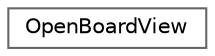 digraph "Graphical Class Hierarchy"
{
 // LATEX_PDF_SIZE
  bgcolor="transparent";
  edge [fontname=Helvetica,fontsize=10,labelfontname=Helvetica,labelfontsize=10];
  node [fontname=Helvetica,fontsize=10,shape=box,height=0.2,width=0.4];
  rankdir="LR";
  Node0 [id="Node000000",label="OpenBoardView",height=0.2,width=0.4,color="grey40", fillcolor="white", style="filled",URL="$structOpenBoardView.html",tooltip="Struct for changing view to BoardView."];
}
